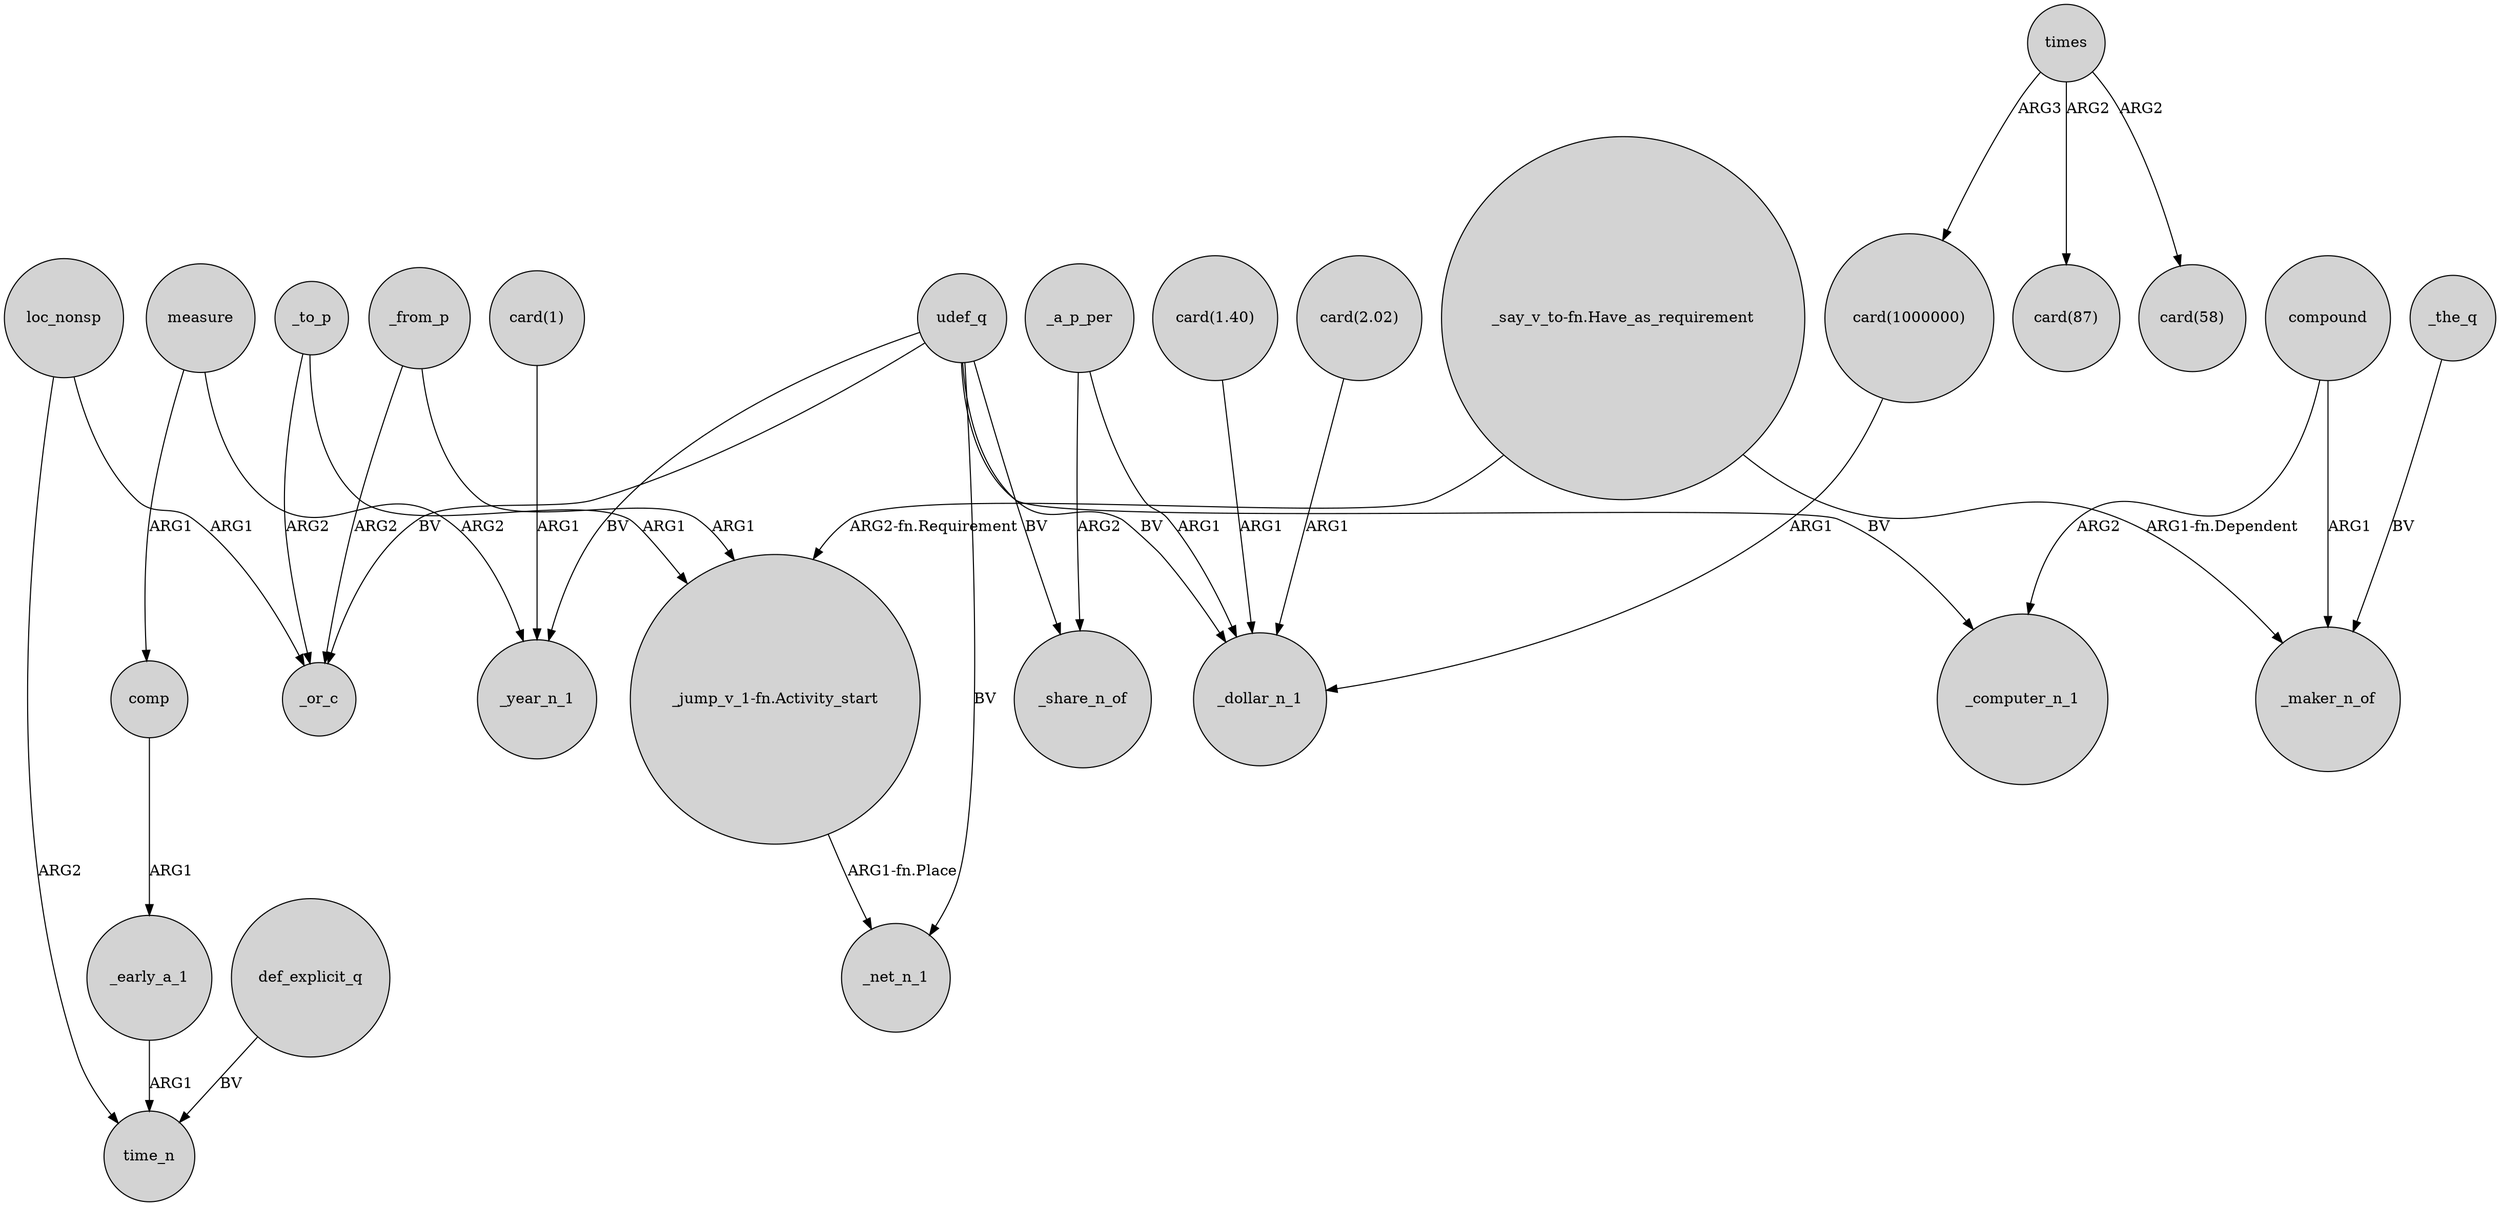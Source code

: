 digraph {
	node [shape=circle style=filled]
	_early_a_1 -> time_n [label=ARG1]
	_to_p -> _or_c [label=ARG2]
	times -> "card(87)" [label=ARG2]
	_from_p -> "_jump_v_1-fn.Activity_start" [label=ARG1]
	"card(1)" -> _year_n_1 [label=ARG1]
	"card(2.02)" -> _dollar_n_1 [label=ARG1]
	times -> "card(1000000)" [label=ARG3]
	compound -> _computer_n_1 [label=ARG2]
	times -> "card(58)" [label=ARG2]
	"_say_v_to-fn.Have_as_requirement" -> _maker_n_of [label="ARG1-fn.Dependent"]
	comp -> _early_a_1 [label=ARG1]
	udef_q -> _or_c [label=BV]
	"_jump_v_1-fn.Activity_start" -> _net_n_1 [label="ARG1-fn.Place"]
	measure -> _year_n_1 [label=ARG2]
	_a_p_per -> _share_n_of [label=ARG2]
	udef_q -> _share_n_of [label=BV]
	udef_q -> _net_n_1 [label=BV]
	udef_q -> _computer_n_1 [label=BV]
	udef_q -> _dollar_n_1 [label=BV]
	"card(1000000)" -> _dollar_n_1 [label=ARG1]
	"card(1.40)" -> _dollar_n_1 [label=ARG1]
	_from_p -> _or_c [label=ARG2]
	loc_nonsp -> _or_c [label=ARG1]
	"_say_v_to-fn.Have_as_requirement" -> "_jump_v_1-fn.Activity_start" [label="ARG2-fn.Requirement"]
	_a_p_per -> _dollar_n_1 [label=ARG1]
	measure -> comp [label=ARG1]
	compound -> _maker_n_of [label=ARG1]
	def_explicit_q -> time_n [label=BV]
	udef_q -> _year_n_1 [label=BV]
	loc_nonsp -> time_n [label=ARG2]
	_the_q -> _maker_n_of [label=BV]
	_to_p -> "_jump_v_1-fn.Activity_start" [label=ARG1]
}
